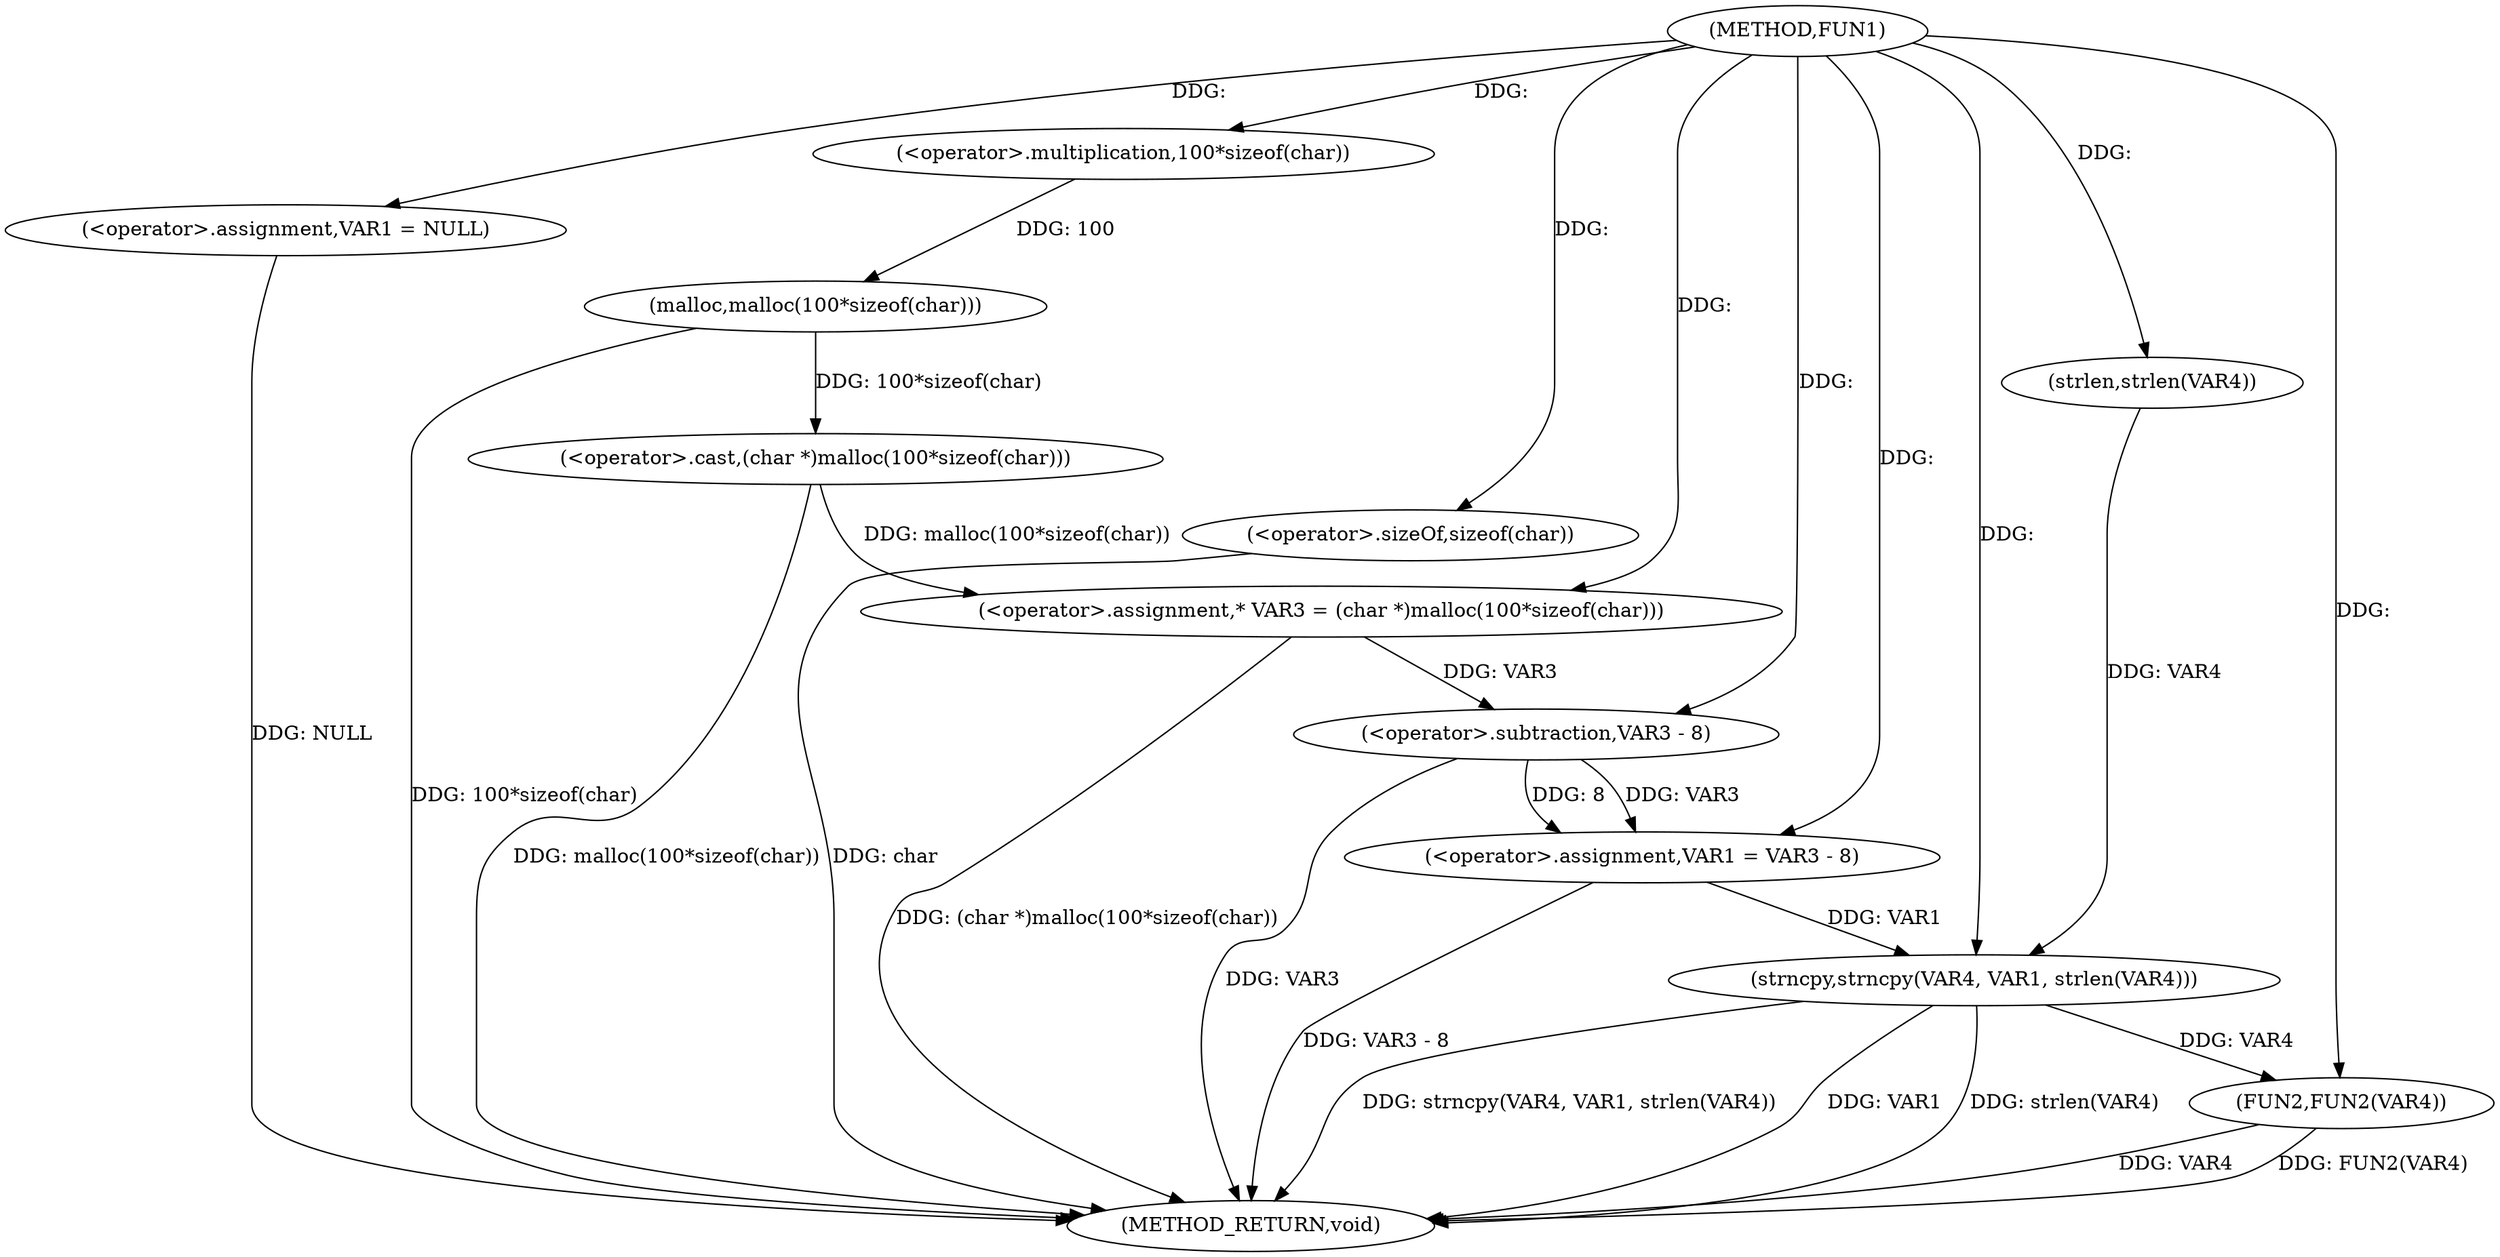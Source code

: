 digraph FUN1 {  
"1000100" [label = "(METHOD,FUN1)" ]
"1000133" [label = "(METHOD_RETURN,void)" ]
"1000103" [label = "(<operator>.assignment,VAR1 = NULL)" ]
"1000110" [label = "(<operator>.assignment,* VAR3 = (char *)malloc(100*sizeof(char)))" ]
"1000112" [label = "(<operator>.cast,(char *)malloc(100*sizeof(char)))" ]
"1000114" [label = "(malloc,malloc(100*sizeof(char)))" ]
"1000115" [label = "(<operator>.multiplication,100*sizeof(char))" ]
"1000117" [label = "(<operator>.sizeOf,sizeof(char))" ]
"1000119" [label = "(<operator>.assignment,VAR1 = VAR3 - 8)" ]
"1000121" [label = "(<operator>.subtraction,VAR3 - 8)" ]
"1000126" [label = "(strncpy,strncpy(VAR4, VAR1, strlen(VAR4)))" ]
"1000129" [label = "(strlen,strlen(VAR4))" ]
"1000131" [label = "(FUN2,FUN2(VAR4))" ]
  "1000126" -> "1000133"  [ label = "DDG: strncpy(VAR4, VAR1, strlen(VAR4))"] 
  "1000103" -> "1000133"  [ label = "DDG: NULL"] 
  "1000112" -> "1000133"  [ label = "DDG: malloc(100*sizeof(char))"] 
  "1000131" -> "1000133"  [ label = "DDG: VAR4"] 
  "1000117" -> "1000133"  [ label = "DDG: char"] 
  "1000110" -> "1000133"  [ label = "DDG: (char *)malloc(100*sizeof(char))"] 
  "1000121" -> "1000133"  [ label = "DDG: VAR3"] 
  "1000126" -> "1000133"  [ label = "DDG: VAR1"] 
  "1000131" -> "1000133"  [ label = "DDG: FUN2(VAR4)"] 
  "1000126" -> "1000133"  [ label = "DDG: strlen(VAR4)"] 
  "1000114" -> "1000133"  [ label = "DDG: 100*sizeof(char)"] 
  "1000119" -> "1000133"  [ label = "DDG: VAR3 - 8"] 
  "1000100" -> "1000103"  [ label = "DDG: "] 
  "1000112" -> "1000110"  [ label = "DDG: malloc(100*sizeof(char))"] 
  "1000100" -> "1000110"  [ label = "DDG: "] 
  "1000114" -> "1000112"  [ label = "DDG: 100*sizeof(char)"] 
  "1000115" -> "1000114"  [ label = "DDG: 100"] 
  "1000100" -> "1000115"  [ label = "DDG: "] 
  "1000100" -> "1000117"  [ label = "DDG: "] 
  "1000121" -> "1000119"  [ label = "DDG: VAR3"] 
  "1000121" -> "1000119"  [ label = "DDG: 8"] 
  "1000100" -> "1000119"  [ label = "DDG: "] 
  "1000110" -> "1000121"  [ label = "DDG: VAR3"] 
  "1000100" -> "1000121"  [ label = "DDG: "] 
  "1000129" -> "1000126"  [ label = "DDG: VAR4"] 
  "1000100" -> "1000126"  [ label = "DDG: "] 
  "1000119" -> "1000126"  [ label = "DDG: VAR1"] 
  "1000100" -> "1000129"  [ label = "DDG: "] 
  "1000126" -> "1000131"  [ label = "DDG: VAR4"] 
  "1000100" -> "1000131"  [ label = "DDG: "] 
}
